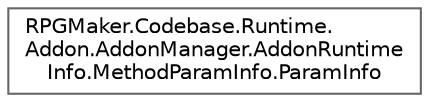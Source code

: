digraph "クラス階層図"
{
 // LATEX_PDF_SIZE
  bgcolor="transparent";
  edge [fontname=Helvetica,fontsize=10,labelfontname=Helvetica,labelfontsize=10];
  node [fontname=Helvetica,fontsize=10,shape=box,height=0.2,width=0.4];
  rankdir="LR";
  Node0 [id="Node000000",label="RPGMaker.Codebase.Runtime.\lAddon.AddonManager.AddonRuntime\lInfo.MethodParamInfo.ParamInfo",height=0.2,width=0.4,color="grey40", fillcolor="white", style="filled",URL="$df/d3b/class_r_p_g_maker_1_1_codebase_1_1_runtime_1_1_addon_1_1_addon_manager_1_1_addon_runtime_info_1_05b709064aec8346f3f94f41be7308f1.html",tooltip="😁 引数情報"];
}
